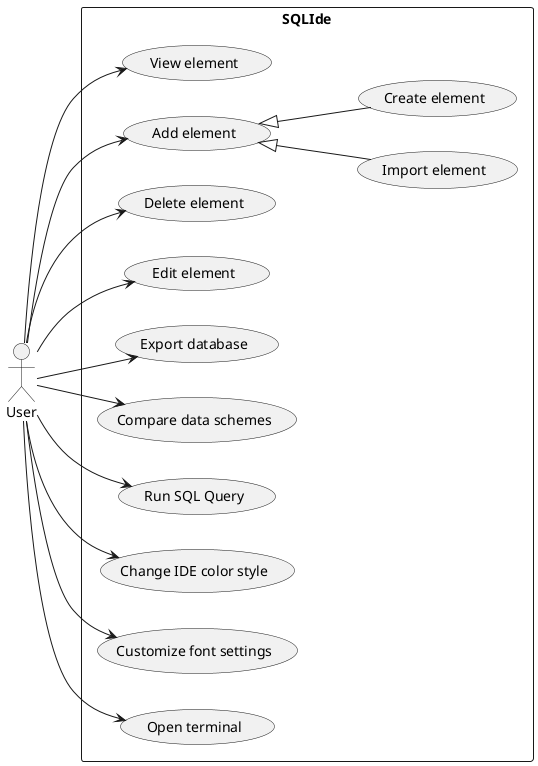 @startuml Use-case Diagram
left to right direction
actor User
rectangle SQLIde{
usecase "View element" as (View)
usecase "Add element" as (Add)
usecase "Delete element" as (Delete)
usecase "Edit element" as (Edit)
usecase "Export database" as (Export)
usecase "Compare data schemes" as (Compare)
usecase "Run SQL Query" as (Run)
usecase "Change IDE color style" as (ChangeStyle)
usecase "Customize font settings" as (ChangeFont)
usecase "Open terminal" as (Ternimal)
usecase "Import element" as (Import)
usecase "Create element" as (Create)
}

User --> Add
User --> Run
User --> Compare
User --> View
User --> Delete
User --> Edit
User --> Export
User --> ChangeStyle
User --> ChangeFont
User --> Ternimal

Add <|-- Import
Add <|-- Create

@enduml